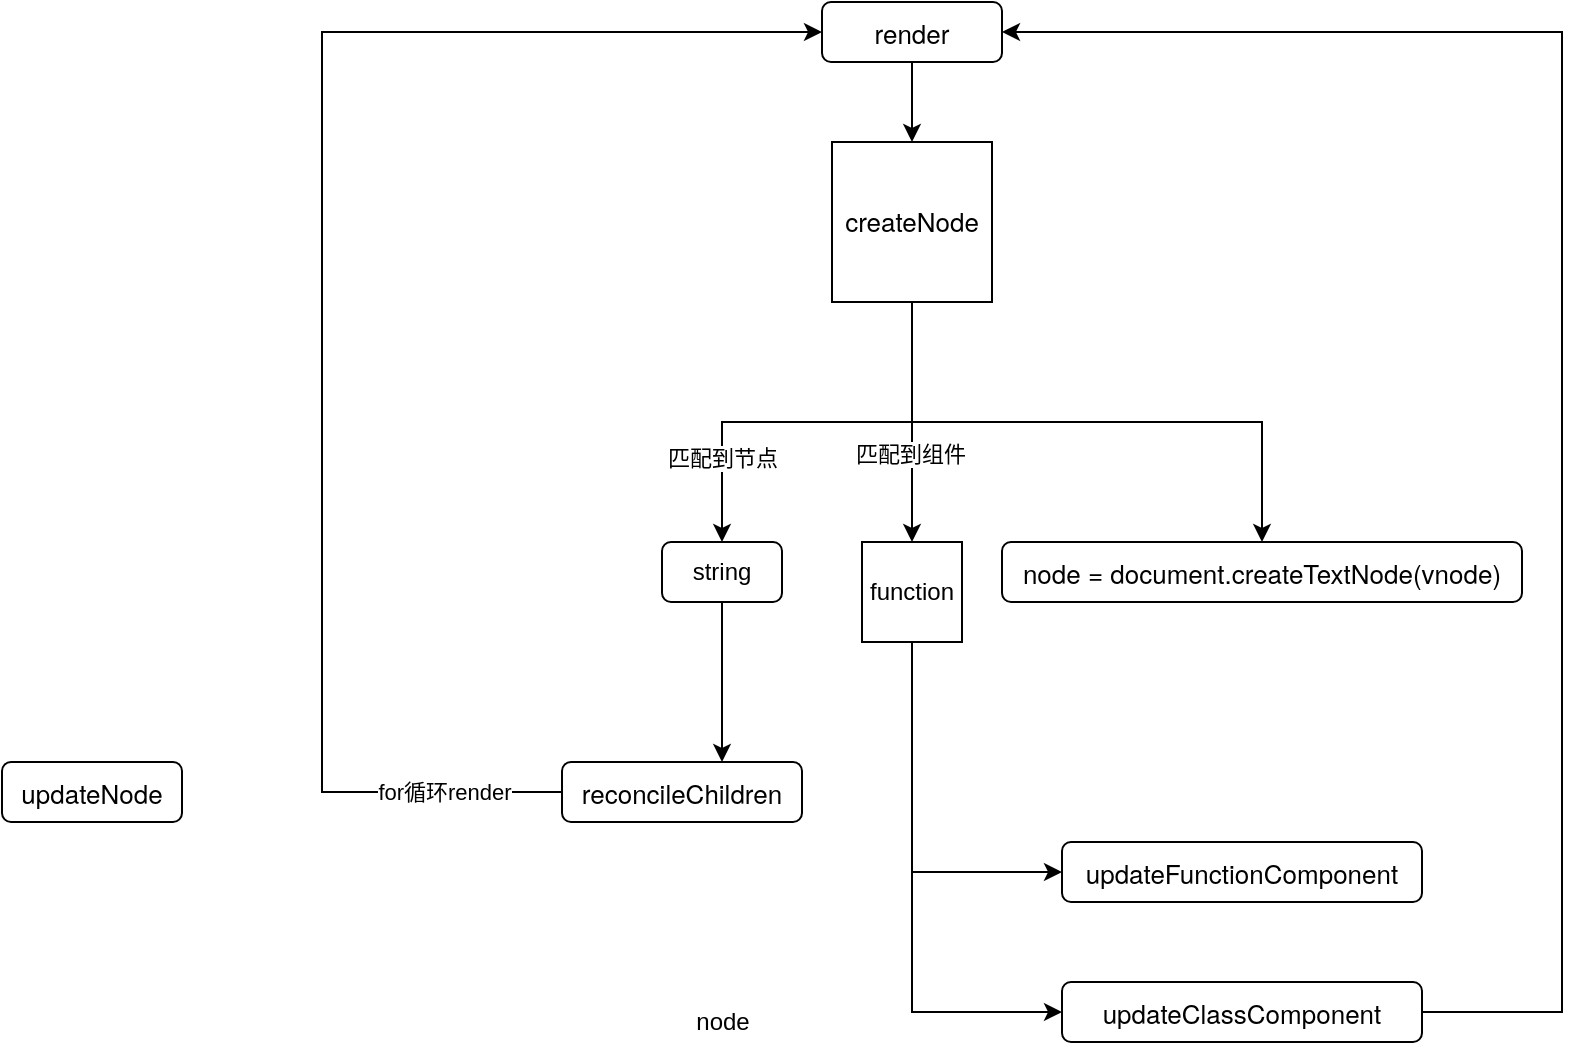 <mxfile version="15.6.5" type="github">
  <diagram id="Xpdo446xeNEyikhnvSWz" name="Page-1">
    <mxGraphModel dx="1569" dy="407" grid="1" gridSize="10" guides="1" tooltips="1" connect="1" arrows="1" fold="1" page="1" pageScale="1" pageWidth="827" pageHeight="1169" math="0" shadow="0">
      <root>
        <mxCell id="0" />
        <mxCell id="1" parent="0" />
        <mxCell id="7rKRXa0emyEfOEcInCLG-19" value="" style="edgeStyle=orthogonalEdgeStyle;rounded=0;orthogonalLoop=1;jettySize=auto;html=1;fontColor=default;" parent="1" source="7rKRXa0emyEfOEcInCLG-6" target="7rKRXa0emyEfOEcInCLG-18" edge="1">
          <mxGeometry relative="1" as="geometry" />
        </mxCell>
        <mxCell id="7rKRXa0emyEfOEcInCLG-6" value="&lt;p class=&quot;p1&quot; style=&quot;margin: 0px ; font-stretch: normal ; font-size: 13px ; line-height: normal ; font-family: &amp;quot;helvetica neue&amp;quot;&quot;&gt;render&lt;/p&gt;" style="rounded=1;whiteSpace=wrap;html=1;fontColor=default;strokeColor=default;fillColor=default;" parent="1" vertex="1">
          <mxGeometry x="240" y="150" width="90" height="30" as="geometry" />
        </mxCell>
        <mxCell id="1rehVb3I6I_Pl5jy723j-2" style="edgeStyle=orthogonalEdgeStyle;rounded=0;orthogonalLoop=1;jettySize=auto;html=1;entryX=0;entryY=0.5;entryDx=0;entryDy=0;fontColor=default;strokeColor=default;labelBackgroundColor=default;" edge="1" parent="1" source="7rKRXa0emyEfOEcInCLG-12" target="7rKRXa0emyEfOEcInCLG-6">
          <mxGeometry relative="1" as="geometry">
            <Array as="points">
              <mxPoint x="-10" y="545" />
              <mxPoint x="-10" y="165" />
            </Array>
          </mxGeometry>
        </mxCell>
        <mxCell id="1rehVb3I6I_Pl5jy723j-4" value="for循环render" style="edgeLabel;html=1;align=center;verticalAlign=middle;resizable=0;points=[];fontColor=default;labelBackgroundColor=default;" vertex="1" connectable="0" parent="1rehVb3I6I_Pl5jy723j-2">
          <mxGeometry x="-0.82" y="-3" relative="1" as="geometry">
            <mxPoint x="8" y="3" as="offset" />
          </mxGeometry>
        </mxCell>
        <mxCell id="7rKRXa0emyEfOEcInCLG-12" value="&lt;p class=&quot;p1&quot; style=&quot;margin: 0px ; font-stretch: normal ; font-size: 13px ; line-height: normal ; font-family: &amp;quot;helvetica neue&amp;quot;&quot;&gt;reconcileChildren&lt;/p&gt;" style="rounded=1;whiteSpace=wrap;html=1;fontColor=default;strokeColor=default;fillColor=default;" parent="1" vertex="1">
          <mxGeometry x="110" y="530" width="120" height="30" as="geometry" />
        </mxCell>
        <mxCell id="7rKRXa0emyEfOEcInCLG-14" value="&lt;p class=&quot;p1&quot; style=&quot;margin: 0px ; font-stretch: normal ; font-size: 13px ; line-height: normal ; font-family: &amp;quot;helvetica neue&amp;quot;&quot;&gt;updateNode&lt;/p&gt;" style="rounded=1;whiteSpace=wrap;html=1;fontColor=default;strokeColor=default;fillColor=default;" parent="1" vertex="1">
          <mxGeometry x="-170" y="530" width="90" height="30" as="geometry" />
        </mxCell>
        <mxCell id="7rKRXa0emyEfOEcInCLG-15" value="&lt;p class=&quot;p1&quot; style=&quot;margin: 0px ; font-stretch: normal ; font-size: 13px ; line-height: normal ; font-family: &amp;quot;helvetica neue&amp;quot;&quot;&gt;updateFunctionComponent&lt;/p&gt;" style="rounded=1;whiteSpace=wrap;html=1;fontColor=default;strokeColor=default;fillColor=default;" parent="1" vertex="1">
          <mxGeometry x="360" y="570" width="180" height="30" as="geometry" />
        </mxCell>
        <mxCell id="7rKRXa0emyEfOEcInCLG-33" value="" style="edgeStyle=orthogonalEdgeStyle;rounded=0;orthogonalLoop=1;jettySize=auto;html=1;labelBackgroundColor=default;fontColor=default;strokeColor=default;" parent="1" source="7rKRXa0emyEfOEcInCLG-18" target="7rKRXa0emyEfOEcInCLG-20" edge="1">
          <mxGeometry relative="1" as="geometry" />
        </mxCell>
        <mxCell id="1rehVb3I6I_Pl5jy723j-8" value="匹配到组件" style="edgeLabel;html=1;align=center;verticalAlign=middle;resizable=0;points=[];fontColor=default;" vertex="1" connectable="0" parent="7rKRXa0emyEfOEcInCLG-33">
          <mxGeometry x="0.264" y="-1" relative="1" as="geometry">
            <mxPoint as="offset" />
          </mxGeometry>
        </mxCell>
        <mxCell id="7rKRXa0emyEfOEcInCLG-34" style="edgeStyle=orthogonalEdgeStyle;rounded=0;orthogonalLoop=1;jettySize=auto;html=1;entryX=0.5;entryY=0;entryDx=0;entryDy=0;labelBackgroundColor=default;fontColor=default;strokeColor=default;exitX=0.5;exitY=1;exitDx=0;exitDy=0;" parent="1" source="7rKRXa0emyEfOEcInCLG-18" target="7rKRXa0emyEfOEcInCLG-22" edge="1">
          <mxGeometry relative="1" as="geometry" />
        </mxCell>
        <mxCell id="1rehVb3I6I_Pl5jy723j-7" value="匹配到节点" style="edgeLabel;html=1;align=center;verticalAlign=middle;resizable=0;points=[];fontColor=default;labelBackgroundColor=default;" vertex="1" connectable="0" parent="7rKRXa0emyEfOEcInCLG-34">
          <mxGeometry x="0.605" y="-2" relative="1" as="geometry">
            <mxPoint x="2" as="offset" />
          </mxGeometry>
        </mxCell>
        <mxCell id="7rKRXa0emyEfOEcInCLG-35" style="edgeStyle=orthogonalEdgeStyle;rounded=0;orthogonalLoop=1;jettySize=auto;html=1;entryX=0.5;entryY=0;entryDx=0;entryDy=0;labelBackgroundColor=default;fontColor=default;strokeColor=default;exitX=0.5;exitY=1;exitDx=0;exitDy=0;" parent="1" source="7rKRXa0emyEfOEcInCLG-18" target="7rKRXa0emyEfOEcInCLG-25" edge="1">
          <mxGeometry relative="1" as="geometry" />
        </mxCell>
        <mxCell id="7rKRXa0emyEfOEcInCLG-18" value="&lt;span style=&quot;font-family: &amp;quot;helvetica neue&amp;quot; ; font-size: 13px&quot;&gt;createNode&lt;/span&gt;" style="whiteSpace=wrap;html=1;aspect=fixed;fontColor=default;strokeColor=default;fillColor=default;" parent="1" vertex="1">
          <mxGeometry x="245" y="220" width="80" height="80" as="geometry" />
        </mxCell>
        <mxCell id="7rKRXa0emyEfOEcInCLG-37" style="edgeStyle=orthogonalEdgeStyle;rounded=0;orthogonalLoop=1;jettySize=auto;html=1;labelBackgroundColor=default;fontColor=default;strokeColor=default;entryX=0;entryY=0.5;entryDx=0;entryDy=0;" parent="1" source="7rKRXa0emyEfOEcInCLG-20" target="7rKRXa0emyEfOEcInCLG-15" edge="1">
          <mxGeometry relative="1" as="geometry">
            <mxPoint x="340" y="585" as="targetPoint" />
            <Array as="points">
              <mxPoint x="285" y="585" />
            </Array>
          </mxGeometry>
        </mxCell>
        <mxCell id="7rKRXa0emyEfOEcInCLG-39" style="edgeStyle=orthogonalEdgeStyle;rounded=0;orthogonalLoop=1;jettySize=auto;html=1;entryX=0;entryY=0.5;entryDx=0;entryDy=0;labelBackgroundColor=default;fontColor=default;strokeColor=default;" parent="1" source="7rKRXa0emyEfOEcInCLG-20" target="7rKRXa0emyEfOEcInCLG-38" edge="1">
          <mxGeometry relative="1" as="geometry">
            <Array as="points">
              <mxPoint x="285" y="655" />
            </Array>
          </mxGeometry>
        </mxCell>
        <mxCell id="7rKRXa0emyEfOEcInCLG-20" value="function" style="whiteSpace=wrap;html=1;aspect=fixed;fontColor=default;strokeColor=default;fillColor=default;" parent="1" vertex="1">
          <mxGeometry x="260" y="420" width="50" height="50" as="geometry" />
        </mxCell>
        <mxCell id="7rKRXa0emyEfOEcInCLG-41" style="edgeStyle=orthogonalEdgeStyle;rounded=0;orthogonalLoop=1;jettySize=auto;html=1;labelBackgroundColor=default;fontColor=default;strokeColor=default;" parent="1" source="7rKRXa0emyEfOEcInCLG-22" edge="1">
          <mxGeometry relative="1" as="geometry">
            <mxPoint x="190" y="530" as="targetPoint" />
          </mxGeometry>
        </mxCell>
        <mxCell id="7rKRXa0emyEfOEcInCLG-22" value="string" style="rounded=1;whiteSpace=wrap;html=1;fontColor=default;strokeColor=default;fillColor=default;" parent="1" vertex="1">
          <mxGeometry x="160" y="420" width="60" height="30" as="geometry" />
        </mxCell>
        <mxCell id="7rKRXa0emyEfOEcInCLG-25" value="&lt;p class=&quot;p1&quot; style=&quot;margin: 0px ; font-stretch: normal ; font-size: 13px ; line-height: normal ; font-family: &amp;quot;helvetica neue&amp;quot;&quot;&gt;node = document.createTextNode(vnode)&lt;/p&gt;" style="rounded=1;whiteSpace=wrap;html=1;fontColor=default;strokeColor=default;fillColor=default;" parent="1" vertex="1">
          <mxGeometry x="330" y="420" width="260" height="30" as="geometry" />
        </mxCell>
        <mxCell id="7rKRXa0emyEfOEcInCLG-40" style="edgeStyle=orthogonalEdgeStyle;rounded=0;orthogonalLoop=1;jettySize=auto;html=1;entryX=1;entryY=0.5;entryDx=0;entryDy=0;labelBackgroundColor=default;fontColor=default;strokeColor=default;" parent="1" source="7rKRXa0emyEfOEcInCLG-38" target="7rKRXa0emyEfOEcInCLG-6" edge="1">
          <mxGeometry relative="1" as="geometry">
            <Array as="points">
              <mxPoint x="610" y="655" />
              <mxPoint x="610" y="165" />
            </Array>
          </mxGeometry>
        </mxCell>
        <mxCell id="7rKRXa0emyEfOEcInCLG-38" value="&lt;p class=&quot;p1&quot; style=&quot;margin: 0px ; font-stretch: normal ; font-size: 13px ; line-height: normal ; font-family: &amp;quot;helvetica neue&amp;quot;&quot;&gt;updateClassComponent&lt;/p&gt;" style="rounded=1;whiteSpace=wrap;html=1;fontColor=default;strokeColor=default;fillColor=default;" parent="1" vertex="1">
          <mxGeometry x="360" y="640" width="180" height="30" as="geometry" />
        </mxCell>
        <mxCell id="1rehVb3I6I_Pl5jy723j-5" value="node&lt;br&gt;" style="text;html=1;align=center;verticalAlign=middle;resizable=0;points=[];autosize=1;strokeColor=none;fillColor=none;fontColor=default;" vertex="1" parent="1">
          <mxGeometry x="170" y="650" width="40" height="20" as="geometry" />
        </mxCell>
      </root>
    </mxGraphModel>
  </diagram>
</mxfile>
